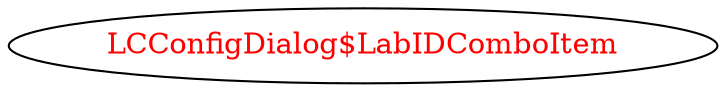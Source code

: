 digraph dependencyGraph {
 concentrate=true;
 ranksep="2.0";
 rankdir="LR"; 
 splines="ortho";
"LCConfigDialog$LabIDComboItem" [fontcolor="red"];
}